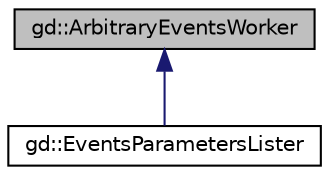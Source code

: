 digraph "gd::ArbitraryEventsWorker"
{
  edge [fontname="Helvetica",fontsize="10",labelfontname="Helvetica",labelfontsize="10"];
  node [fontname="Helvetica",fontsize="10",shape=record];
  Node1 [label="gd::ArbitraryEventsWorker",height=0.2,width=0.4,color="black", fillcolor="grey75", style="filled" fontcolor="black"];
  Node1 -> Node2 [dir="back",color="midnightblue",fontsize="10",style="solid",fontname="Helvetica"];
  Node2 [label="gd::EventsParametersLister",height=0.2,width=0.4,color="black", fillcolor="white", style="filled",URL="$classgd_1_1_events_parameters_lister.html",tooltip="List the values of the parameters of events and their type. "];
}
